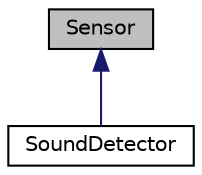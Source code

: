 digraph "Sensor"
{
 // INTERACTIVE_SVG=YES
 // LATEX_PDF_SIZE
  edge [fontname="Helvetica",fontsize="10",labelfontname="Helvetica",labelfontsize="10"];
  node [fontname="Helvetica",fontsize="10",shape=record];
  Node0 [label="Sensor",height=0.2,width=0.4,color="black", fillcolor="grey75", style="filled", fontcolor="black",tooltip="the C++ Sensor object"];
  Node0 -> Node1 [dir="back",color="midnightblue",fontsize="10",style="solid",fontname="Helvetica"];
  Node1 [label="SoundDetector",height=0.2,width=0.4,color="black", fillcolor="white", style="filled",URL="$class_sound_detector.html",tooltip="the sound detector class, extends Sensor"];
}
